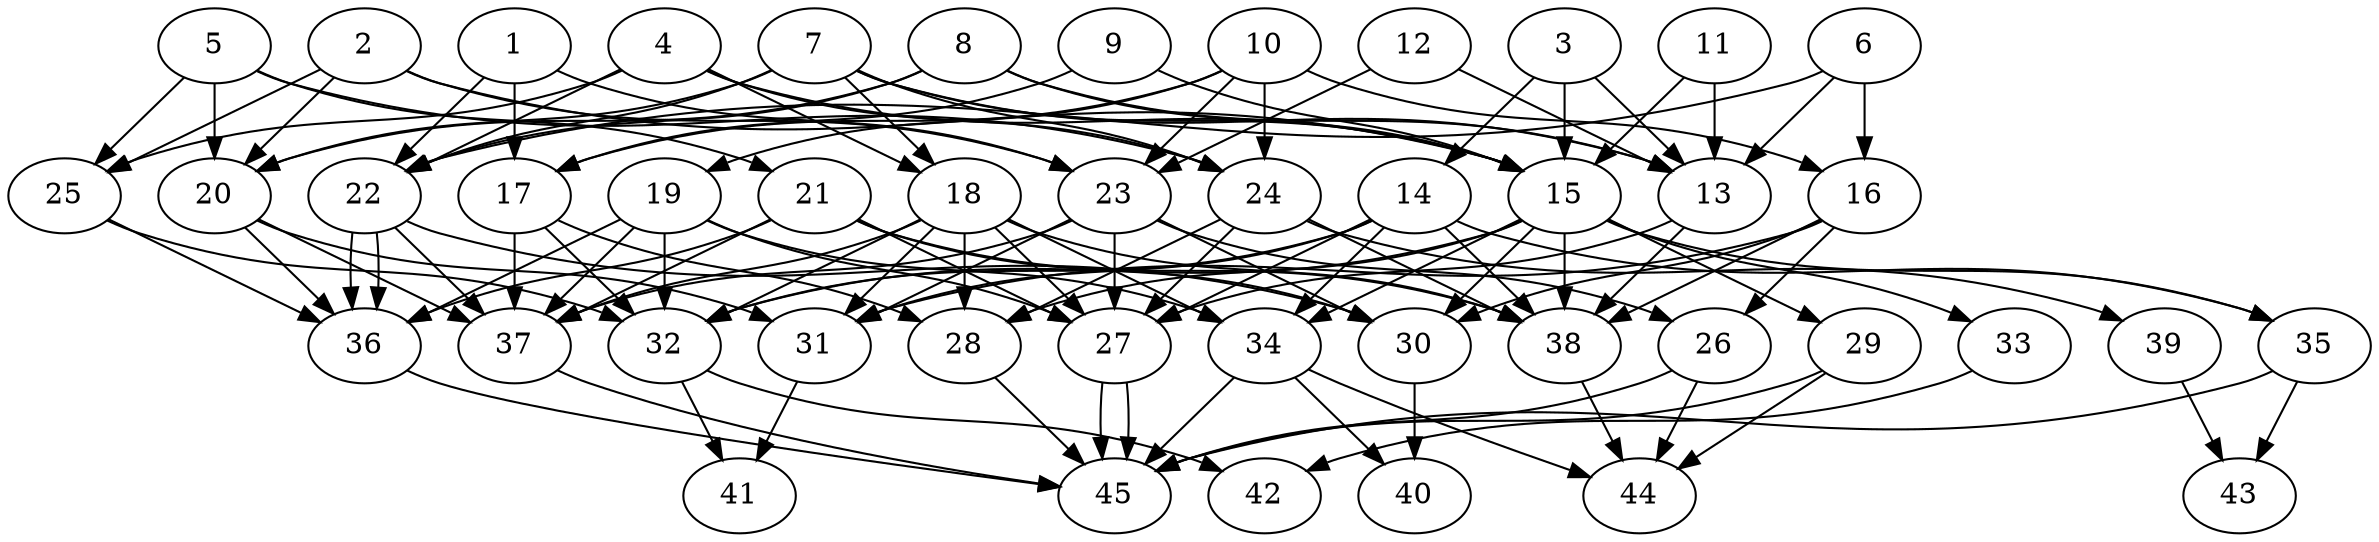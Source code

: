 // DAG automatically generated by daggen at Thu Oct  3 14:07:24 2019
// ./daggen --dot -n 45 --ccr 0.4 --fat 0.7 --regular 0.9 --density 0.6 --mindata 5242880 --maxdata 52428800 
digraph G {
  1 [size="120652800", alpha="0.19", expect_size="48261120"] 
  1 -> 17 [size ="48261120"]
  1 -> 22 [size ="48261120"]
  1 -> 23 [size ="48261120"]
  2 [size="102819840", alpha="0.14", expect_size="41127936"] 
  2 -> 15 [size ="41127936"]
  2 -> 20 [size ="41127936"]
  2 -> 23 [size ="41127936"]
  2 -> 25 [size ="41127936"]
  3 [size="116193280", alpha="0.02", expect_size="46477312"] 
  3 -> 13 [size ="46477312"]
  3 -> 14 [size ="46477312"]
  3 -> 15 [size ="46477312"]
  4 [size="32683520", alpha="0.10", expect_size="13073408"] 
  4 -> 15 [size ="13073408"]
  4 -> 18 [size ="13073408"]
  4 -> 22 [size ="13073408"]
  4 -> 24 [size ="13073408"]
  4 -> 25 [size ="13073408"]
  5 [size="39918080", alpha="0.03", expect_size="15967232"] 
  5 -> 20 [size ="15967232"]
  5 -> 21 [size ="15967232"]
  5 -> 24 [size ="15967232"]
  5 -> 25 [size ="15967232"]
  6 [size="25953280", alpha="0.15", expect_size="10381312"] 
  6 -> 13 [size ="10381312"]
  6 -> 16 [size ="10381312"]
  6 -> 22 [size ="10381312"]
  7 [size="77045760", alpha="0.12", expect_size="30818304"] 
  7 -> 13 [size ="30818304"]
  7 -> 15 [size ="30818304"]
  7 -> 18 [size ="30818304"]
  7 -> 20 [size ="30818304"]
  7 -> 22 [size ="30818304"]
  7 -> 24 [size ="30818304"]
  8 [size="102650880", alpha="0.02", expect_size="41060352"] 
  8 -> 13 [size ="41060352"]
  8 -> 15 [size ="41060352"]
  8 -> 20 [size ="41060352"]
  8 -> 22 [size ="41060352"]
  9 [size="97315840", alpha="0.13", expect_size="38926336"] 
  9 -> 15 [size ="38926336"]
  9 -> 17 [size ="38926336"]
  10 [size="102474240", alpha="0.06", expect_size="40989696"] 
  10 -> 16 [size ="40989696"]
  10 -> 17 [size ="40989696"]
  10 -> 19 [size ="40989696"]
  10 -> 23 [size ="40989696"]
  10 -> 24 [size ="40989696"]
  11 [size="67545600", alpha="0.10", expect_size="27018240"] 
  11 -> 13 [size ="27018240"]
  11 -> 15 [size ="27018240"]
  12 [size="59535360", alpha="0.08", expect_size="23814144"] 
  12 -> 13 [size ="23814144"]
  12 -> 23 [size ="23814144"]
  13 [size="26713600", alpha="0.02", expect_size="10685440"] 
  13 -> 27 [size ="10685440"]
  13 -> 38 [size ="10685440"]
  14 [size="38407680", alpha="0.05", expect_size="15363072"] 
  14 -> 27 [size ="15363072"]
  14 -> 31 [size ="15363072"]
  14 -> 32 [size ="15363072"]
  14 -> 34 [size ="15363072"]
  14 -> 35 [size ="15363072"]
  14 -> 38 [size ="15363072"]
  15 [size="98109440", alpha="0.12", expect_size="39243776"] 
  15 -> 28 [size ="39243776"]
  15 -> 29 [size ="39243776"]
  15 -> 30 [size ="39243776"]
  15 -> 32 [size ="39243776"]
  15 -> 33 [size ="39243776"]
  15 -> 34 [size ="39243776"]
  15 -> 35 [size ="39243776"]
  15 -> 38 [size ="39243776"]
  16 [size="117504000", alpha="0.10", expect_size="47001600"] 
  16 -> 26 [size ="47001600"]
  16 -> 30 [size ="47001600"]
  16 -> 31 [size ="47001600"]
  16 -> 38 [size ="47001600"]
  17 [size="88747520", alpha="0.16", expect_size="35499008"] 
  17 -> 28 [size ="35499008"]
  17 -> 32 [size ="35499008"]
  17 -> 37 [size ="35499008"]
  18 [size="40430080", alpha="0.14", expect_size="16172032"] 
  18 -> 27 [size ="16172032"]
  18 -> 28 [size ="16172032"]
  18 -> 31 [size ="16172032"]
  18 -> 32 [size ="16172032"]
  18 -> 34 [size ="16172032"]
  18 -> 37 [size ="16172032"]
  18 -> 38 [size ="16172032"]
  19 [size="50222080", alpha="0.01", expect_size="20088832"] 
  19 -> 27 [size ="20088832"]
  19 -> 32 [size ="20088832"]
  19 -> 34 [size ="20088832"]
  19 -> 36 [size ="20088832"]
  19 -> 37 [size ="20088832"]
  20 [size="128378880", alpha="0.15", expect_size="51351552"] 
  20 -> 31 [size ="51351552"]
  20 -> 36 [size ="51351552"]
  20 -> 37 [size ="51351552"]
  21 [size="44625920", alpha="0.08", expect_size="17850368"] 
  21 -> 27 [size ="17850368"]
  21 -> 30 [size ="17850368"]
  21 -> 36 [size ="17850368"]
  21 -> 37 [size ="17850368"]
  21 -> 38 [size ="17850368"]
  22 [size="106060800", alpha="0.16", expect_size="42424320"] 
  22 -> 30 [size ="42424320"]
  22 -> 36 [size ="42424320"]
  22 -> 36 [size ="42424320"]
  22 -> 37 [size ="42424320"]
  23 [size="37529600", alpha="0.01", expect_size="15011840"] 
  23 -> 26 [size ="15011840"]
  23 -> 27 [size ="15011840"]
  23 -> 30 [size ="15011840"]
  23 -> 31 [size ="15011840"]
  23 -> 37 [size ="15011840"]
  24 [size="46525440", alpha="0.10", expect_size="18610176"] 
  24 -> 27 [size ="18610176"]
  24 -> 28 [size ="18610176"]
  24 -> 38 [size ="18610176"]
  24 -> 39 [size ="18610176"]
  25 [size="73310720", alpha="0.03", expect_size="29324288"] 
  25 -> 32 [size ="29324288"]
  25 -> 36 [size ="29324288"]
  26 [size="25850880", alpha="0.19", expect_size="10340352"] 
  26 -> 44 [size ="10340352"]
  26 -> 45 [size ="10340352"]
  27 [size="86673920", alpha="0.05", expect_size="34669568"] 
  27 -> 45 [size ="34669568"]
  27 -> 45 [size ="34669568"]
  28 [size="61696000", alpha="0.06", expect_size="24678400"] 
  28 -> 45 [size ="24678400"]
  29 [size="25817600", alpha="0.02", expect_size="10327040"] 
  29 -> 44 [size ="10327040"]
  29 -> 45 [size ="10327040"]
  30 [size="29465600", alpha="0.13", expect_size="11786240"] 
  30 -> 40 [size ="11786240"]
  31 [size="118609920", alpha="0.13", expect_size="47443968"] 
  31 -> 41 [size ="47443968"]
  32 [size="46904320", alpha="0.01", expect_size="18761728"] 
  32 -> 41 [size ="18761728"]
  32 -> 42 [size ="18761728"]
  33 [size="22026240", alpha="0.12", expect_size="8810496"] 
  33 -> 42 [size ="8810496"]
  34 [size="29096960", alpha="0.06", expect_size="11638784"] 
  34 -> 40 [size ="11638784"]
  34 -> 44 [size ="11638784"]
  34 -> 45 [size ="11638784"]
  35 [size="87695360", alpha="0.15", expect_size="35078144"] 
  35 -> 43 [size ="35078144"]
  35 -> 45 [size ="35078144"]
  36 [size="106667520", alpha="0.02", expect_size="42667008"] 
  36 -> 45 [size ="42667008"]
  37 [size="98859520", alpha="0.01", expect_size="39543808"] 
  37 -> 45 [size ="39543808"]
  38 [size="128212480", alpha="0.06", expect_size="51284992"] 
  38 -> 44 [size ="51284992"]
  39 [size="48345600", alpha="0.16", expect_size="19338240"] 
  39 -> 43 [size ="19338240"]
  40 [size="61429760", alpha="0.06", expect_size="24571904"] 
  41 [size="20902400", alpha="0.02", expect_size="8360960"] 
  42 [size="99174400", alpha="0.13", expect_size="39669760"] 
  43 [size="106739200", alpha="0.08", expect_size="42695680"] 
  44 [size="57208320", alpha="0.09", expect_size="22883328"] 
  45 [size="93844480", alpha="0.20", expect_size="37537792"] 
}
